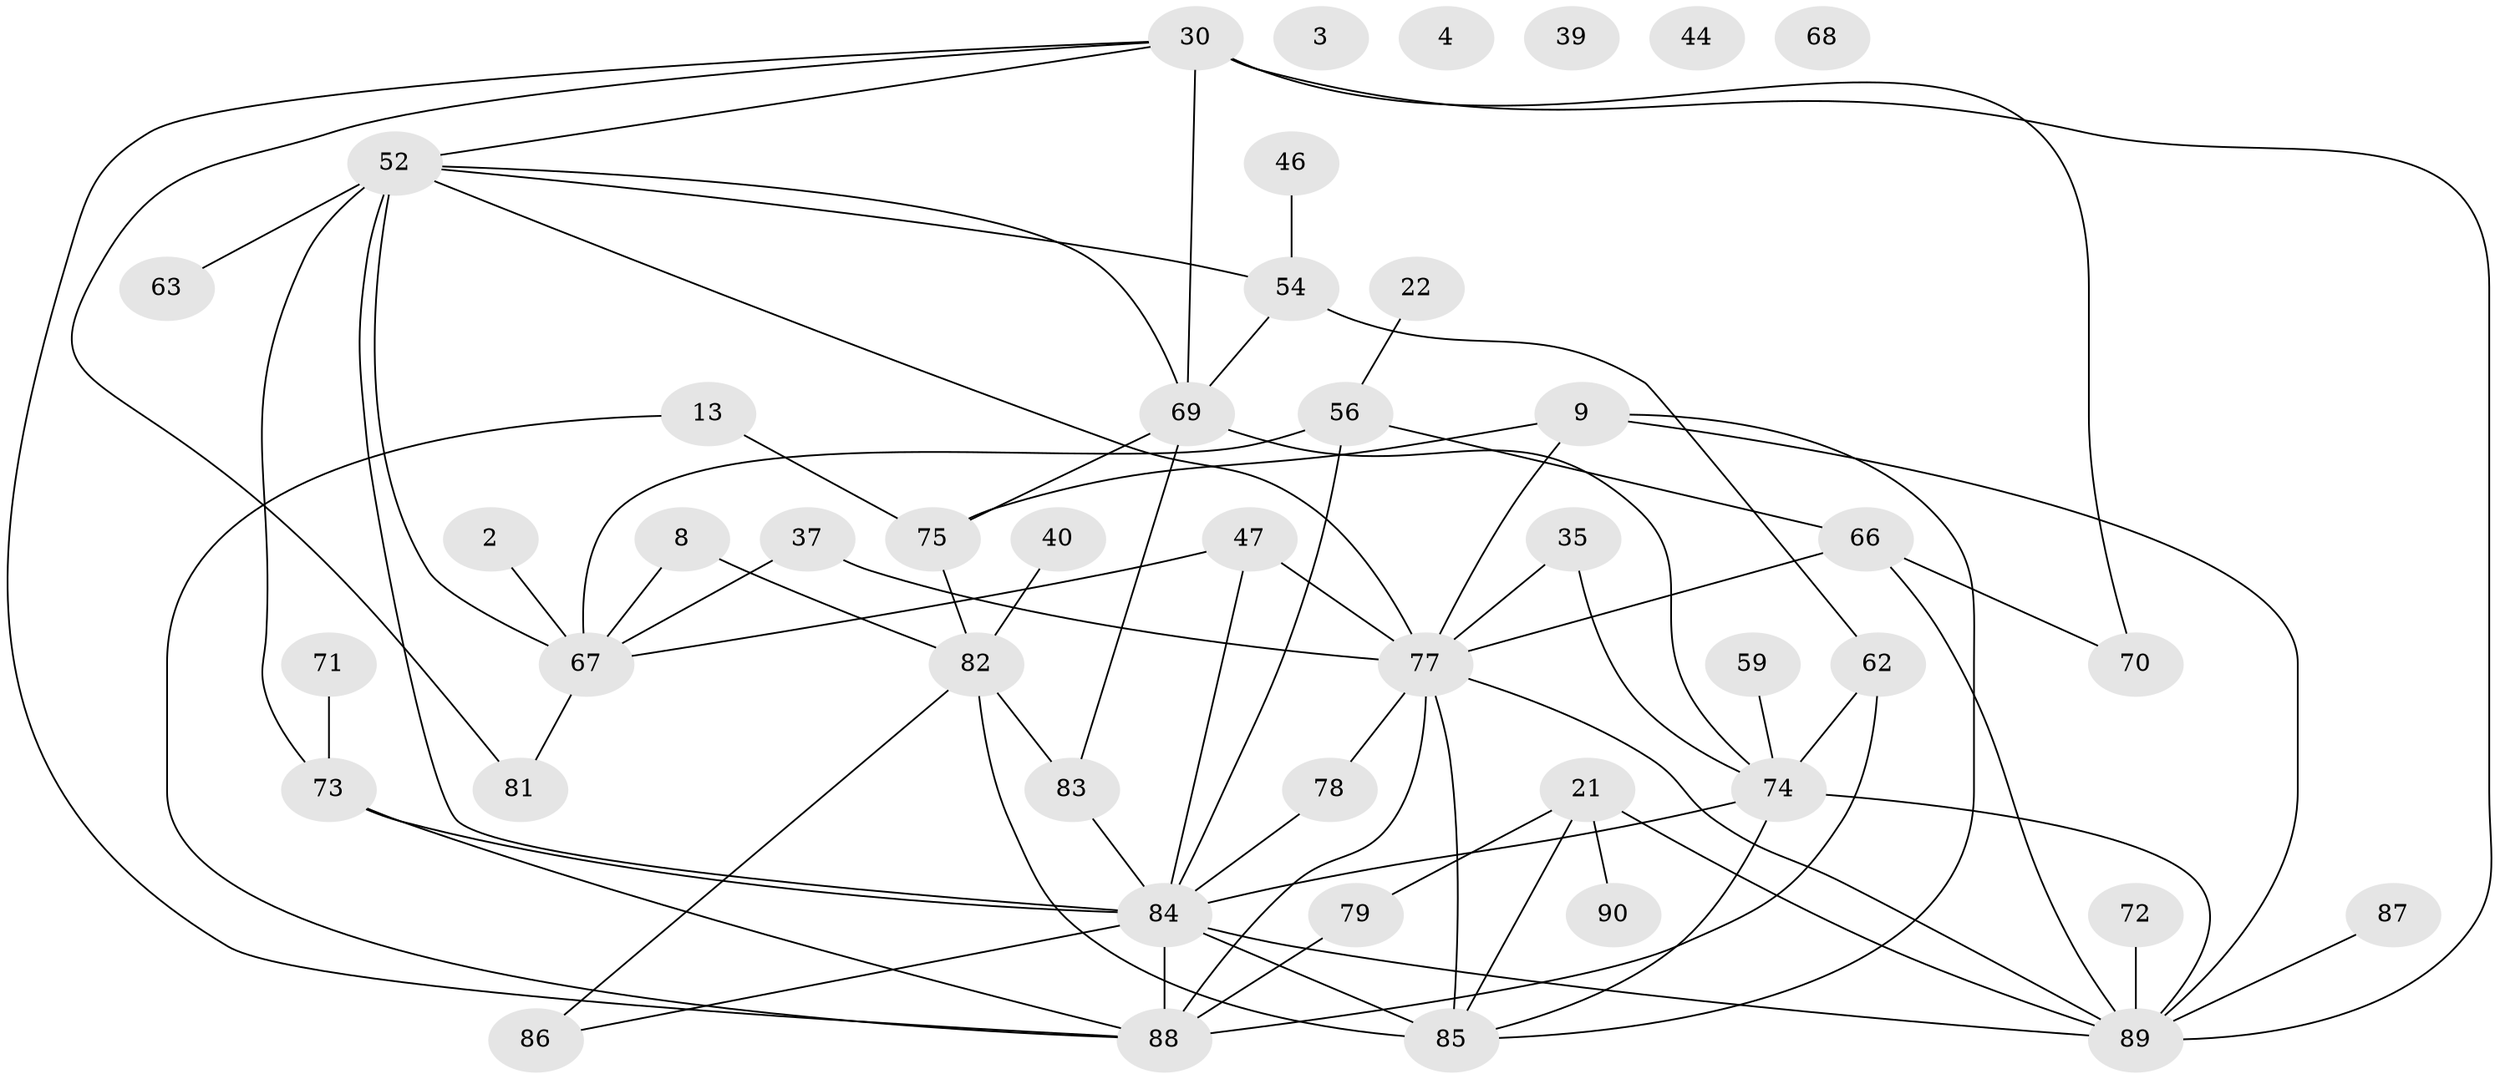 // original degree distribution, {3: 0.18888888888888888, 1: 0.13333333333333333, 0: 0.05555555555555555, 2: 0.23333333333333334, 4: 0.15555555555555556, 8: 0.03333333333333333, 7: 0.03333333333333333, 5: 0.06666666666666667, 6: 0.1}
// Generated by graph-tools (version 1.1) at 2025/42/03/04/25 21:42:44]
// undirected, 45 vertices, 74 edges
graph export_dot {
graph [start="1"]
  node [color=gray90,style=filled];
  2;
  3;
  4;
  8;
  9;
  13;
  21;
  22;
  30 [super="+29"];
  35;
  37;
  39;
  40;
  44;
  46;
  47;
  52 [super="+12+26+5+38"];
  54 [super="+42+20"];
  56 [super="+49+50"];
  59;
  62;
  63;
  66;
  67 [super="+51+64"];
  68;
  69 [super="+58"];
  70;
  71;
  72;
  73 [super="+15"];
  74 [super="+16"];
  75 [super="+55"];
  77 [super="+60+61"];
  78;
  79;
  81;
  82 [super="+27"];
  83;
  84 [super="+28+65+17+45"];
  85 [super="+18"];
  86;
  87;
  88 [super="+43+32+34+57"];
  89 [super="+6+1+80"];
  90;
  2 -- 67;
  8 -- 82;
  8 -- 67;
  9 -- 75 [weight=2];
  9 -- 85;
  9 -- 89 [weight=3];
  9 -- 77 [weight=2];
  13 -- 75;
  13 -- 88;
  21 -- 79;
  21 -- 85;
  21 -- 90;
  21 -- 89 [weight=2];
  22 -- 56;
  30 -- 81;
  30 -- 69;
  30 -- 70;
  30 -- 88;
  30 -- 89 [weight=2];
  30 -- 52;
  35 -- 74;
  35 -- 77;
  37 -- 77 [weight=2];
  37 -- 67;
  40 -- 82;
  46 -- 54;
  47 -- 84;
  47 -- 77 [weight=3];
  47 -- 67 [weight=2];
  52 -- 54;
  52 -- 67 [weight=3];
  52 -- 63;
  52 -- 84;
  52 -- 69;
  52 -- 77;
  52 -- 73;
  54 -- 69;
  54 -- 62;
  56 -- 66;
  56 -- 84 [weight=2];
  56 -- 67;
  59 -- 74;
  62 -- 74;
  62 -- 88;
  66 -- 70;
  66 -- 89;
  66 -- 77;
  67 -- 81;
  69 -- 74 [weight=2];
  69 -- 75 [weight=2];
  69 -- 83;
  71 -- 73;
  72 -- 89;
  73 -- 84;
  73 -- 88;
  74 -- 85 [weight=2];
  74 -- 89;
  74 -- 84;
  75 -- 82;
  77 -- 89 [weight=2];
  77 -- 88;
  77 -- 85;
  77 -- 78;
  78 -- 84 [weight=2];
  79 -- 88;
  82 -- 83;
  82 -- 85 [weight=2];
  82 -- 86;
  83 -- 84;
  84 -- 86;
  84 -- 89 [weight=2];
  84 -- 85 [weight=2];
  84 -- 88 [weight=6];
  87 -- 89;
}
